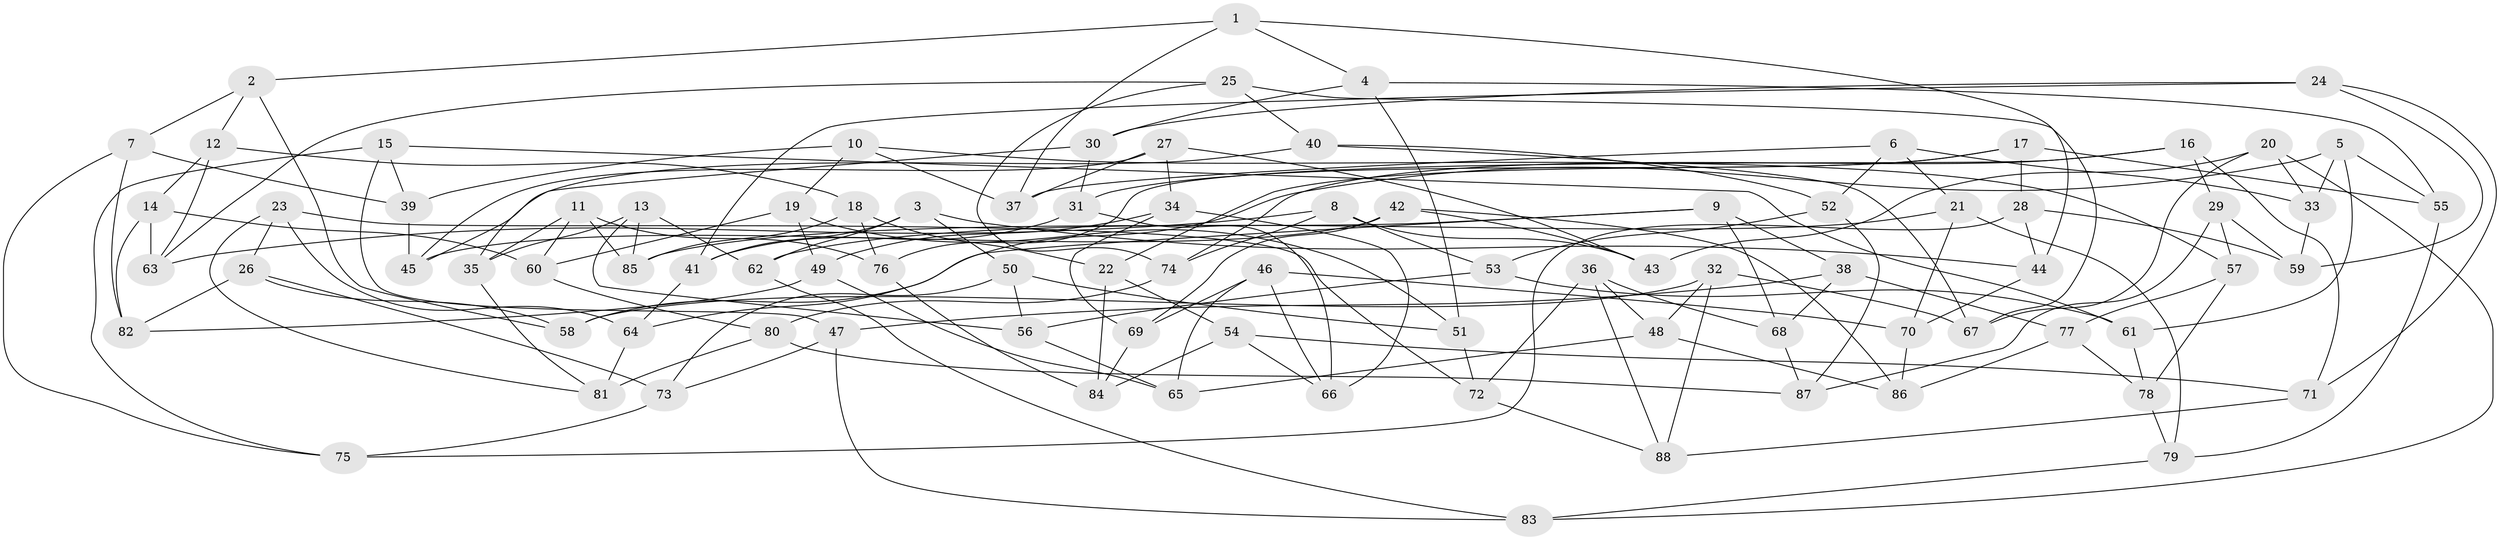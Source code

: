 // coarse degree distribution, {4: 0.38636363636363635, 5: 0.18181818181818182, 7: 0.09090909090909091, 3: 0.1590909090909091, 6: 0.11363636363636363, 9: 0.022727272727272728, 2: 0.022727272727272728, 10: 0.022727272727272728}
// Generated by graph-tools (version 1.1) at 2025/02/03/04/25 22:02:45]
// undirected, 88 vertices, 176 edges
graph export_dot {
graph [start="1"]
  node [color=gray90,style=filled];
  1;
  2;
  3;
  4;
  5;
  6;
  7;
  8;
  9;
  10;
  11;
  12;
  13;
  14;
  15;
  16;
  17;
  18;
  19;
  20;
  21;
  22;
  23;
  24;
  25;
  26;
  27;
  28;
  29;
  30;
  31;
  32;
  33;
  34;
  35;
  36;
  37;
  38;
  39;
  40;
  41;
  42;
  43;
  44;
  45;
  46;
  47;
  48;
  49;
  50;
  51;
  52;
  53;
  54;
  55;
  56;
  57;
  58;
  59;
  60;
  61;
  62;
  63;
  64;
  65;
  66;
  67;
  68;
  69;
  70;
  71;
  72;
  73;
  74;
  75;
  76;
  77;
  78;
  79;
  80;
  81;
  82;
  83;
  84;
  85;
  86;
  87;
  88;
  1 -- 2;
  1 -- 37;
  1 -- 4;
  1 -- 44;
  2 -- 7;
  2 -- 12;
  2 -- 58;
  3 -- 41;
  3 -- 44;
  3 -- 62;
  3 -- 50;
  4 -- 30;
  4 -- 51;
  4 -- 55;
  5 -- 33;
  5 -- 55;
  5 -- 64;
  5 -- 61;
  6 -- 33;
  6 -- 21;
  6 -- 37;
  6 -- 52;
  7 -- 82;
  7 -- 75;
  7 -- 39;
  8 -- 74;
  8 -- 63;
  8 -- 43;
  8 -- 53;
  9 -- 68;
  9 -- 58;
  9 -- 85;
  9 -- 38;
  10 -- 57;
  10 -- 37;
  10 -- 39;
  10 -- 19;
  11 -- 35;
  11 -- 85;
  11 -- 60;
  11 -- 76;
  12 -- 18;
  12 -- 14;
  12 -- 63;
  13 -- 35;
  13 -- 62;
  13 -- 56;
  13 -- 85;
  14 -- 63;
  14 -- 60;
  14 -- 82;
  15 -- 61;
  15 -- 75;
  15 -- 39;
  15 -- 47;
  16 -- 76;
  16 -- 71;
  16 -- 29;
  16 -- 74;
  17 -- 28;
  17 -- 31;
  17 -- 22;
  17 -- 55;
  18 -- 22;
  18 -- 76;
  18 -- 85;
  19 -- 49;
  19 -- 51;
  19 -- 60;
  20 -- 43;
  20 -- 33;
  20 -- 83;
  20 -- 67;
  21 -- 62;
  21 -- 79;
  21 -- 70;
  22 -- 54;
  22 -- 84;
  23 -- 81;
  23 -- 72;
  23 -- 26;
  23 -- 64;
  24 -- 30;
  24 -- 59;
  24 -- 71;
  24 -- 41;
  25 -- 63;
  25 -- 67;
  25 -- 74;
  25 -- 40;
  26 -- 58;
  26 -- 73;
  26 -- 82;
  27 -- 34;
  27 -- 37;
  27 -- 43;
  27 -- 45;
  28 -- 44;
  28 -- 75;
  28 -- 59;
  29 -- 59;
  29 -- 57;
  29 -- 87;
  30 -- 31;
  30 -- 35;
  31 -- 41;
  31 -- 66;
  32 -- 48;
  32 -- 58;
  32 -- 88;
  32 -- 67;
  33 -- 59;
  34 -- 49;
  34 -- 66;
  34 -- 69;
  35 -- 81;
  36 -- 48;
  36 -- 72;
  36 -- 88;
  36 -- 68;
  38 -- 77;
  38 -- 47;
  38 -- 68;
  39 -- 45;
  40 -- 67;
  40 -- 45;
  40 -- 52;
  41 -- 64;
  42 -- 43;
  42 -- 86;
  42 -- 45;
  42 -- 69;
  44 -- 70;
  46 -- 70;
  46 -- 69;
  46 -- 66;
  46 -- 65;
  47 -- 83;
  47 -- 73;
  48 -- 86;
  48 -- 65;
  49 -- 82;
  49 -- 65;
  50 -- 51;
  50 -- 73;
  50 -- 56;
  51 -- 72;
  52 -- 87;
  52 -- 53;
  53 -- 61;
  53 -- 56;
  54 -- 66;
  54 -- 71;
  54 -- 84;
  55 -- 79;
  56 -- 65;
  57 -- 77;
  57 -- 78;
  60 -- 80;
  61 -- 78;
  62 -- 83;
  64 -- 81;
  68 -- 87;
  69 -- 84;
  70 -- 86;
  71 -- 88;
  72 -- 88;
  73 -- 75;
  74 -- 80;
  76 -- 84;
  77 -- 86;
  77 -- 78;
  78 -- 79;
  79 -- 83;
  80 -- 87;
  80 -- 81;
}
